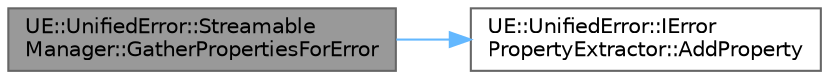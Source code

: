 digraph "UE::UnifiedError::StreamableManager::GatherPropertiesForError"
{
 // INTERACTIVE_SVG=YES
 // LATEX_PDF_SIZE
  bgcolor="transparent";
  edge [fontname=Helvetica,fontsize=10,labelfontname=Helvetica,labelfontsize=10];
  node [fontname=Helvetica,fontsize=10,shape=box,height=0.2,width=0.4];
  rankdir="LR";
  Node1 [id="Node000001",label="UE::UnifiedError::Streamable\lManager::GatherPropertiesForError",height=0.2,width=0.4,color="gray40", fillcolor="grey60", style="filled", fontcolor="black",tooltip=" "];
  Node1 -> Node2 [id="edge1_Node000001_Node000002",color="steelblue1",style="solid",tooltip=" "];
  Node2 [id="Node000002",label="UE::UnifiedError::IError\lPropertyExtractor::AddProperty",height=0.2,width=0.4,color="grey40", fillcolor="white", style="filled",URL="$d4/d30/classUE_1_1UnifiedError_1_1IErrorPropertyExtractor.html#a30fa44928d862fe55b22acc222954b80",tooltip=" "];
}
